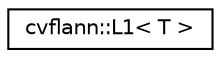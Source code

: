 digraph "Graphical Class Hierarchy"
{
 // LATEX_PDF_SIZE
  edge [fontname="Helvetica",fontsize="10",labelfontname="Helvetica",labelfontsize="10"];
  node [fontname="Helvetica",fontsize="10",shape=record];
  rankdir="LR";
  Node0 [label="cvflann::L1\< T \>",height=0.2,width=0.4,color="black", fillcolor="white", style="filled",URL="$structcvflann_1_1_l1.html",tooltip=" "];
}
